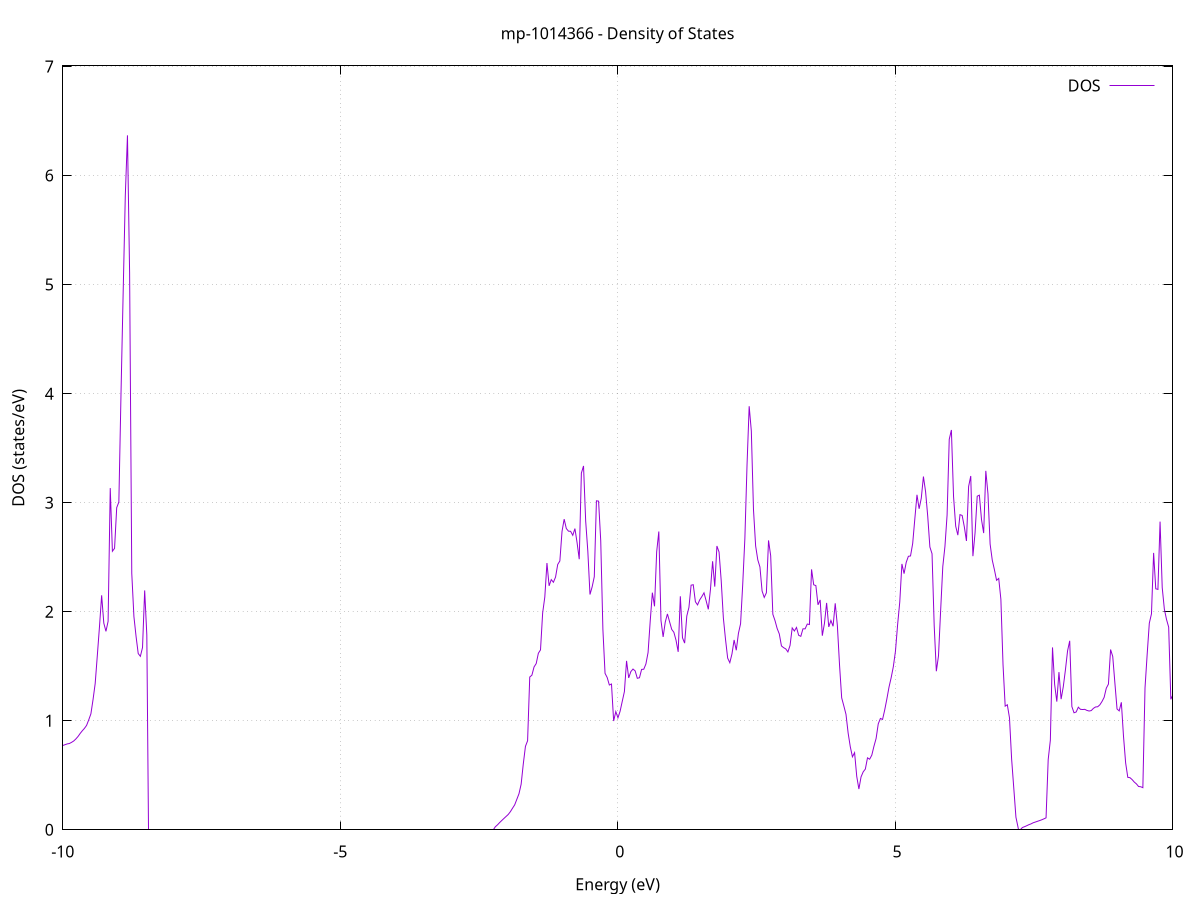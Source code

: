 set title 'mp-1014366 - Density of States'
set xlabel 'Energy (eV)'
set ylabel 'DOS (states/eV)'
set grid
set xrange [-10:10]
set yrange [0:7.006]
set xzeroaxis lt -1
set terminal png size 800,600
set output 'mp-1014366_dos_gnuplot.png'
plot '-' using 1:2 with lines title 'DOS'
-43.108800 0.000000
-43.070100 0.000000
-43.031300 0.000000
-42.992500 0.000000
-42.953700 0.000000
-42.915000 0.000000
-42.876200 0.000000
-42.837400 0.000000
-42.798600 0.000000
-42.759900 0.000000
-42.721100 0.000000
-42.682300 0.000000
-42.643600 0.000000
-42.604800 0.000000
-42.566000 0.000000
-42.527200 0.000000
-42.488500 0.000000
-42.449700 0.000000
-42.410900 0.000000
-42.372200 0.000000
-42.333400 0.000000
-42.294600 0.000000
-42.255800 0.000000
-42.217100 0.000000
-42.178300 0.000000
-42.139500 0.000000
-42.100800 0.000000
-42.062000 0.000000
-42.023200 0.000000
-41.984400 0.000000
-41.945700 0.000000
-41.906900 0.000000
-41.868100 0.000000
-41.829400 0.000000
-41.790600 0.000000
-41.751800 0.000000
-41.713000 0.000000
-41.674300 0.000000
-41.635500 0.000000
-41.596700 0.000000
-41.557900 0.000000
-41.519200 0.000000
-41.480400 0.000000
-41.441600 0.000000
-41.402900 0.000000
-41.364100 0.000000
-41.325300 0.000000
-41.286500 0.000000
-41.247800 0.000000
-41.209000 0.000000
-41.170200 0.000000
-41.131500 0.000000
-41.092700 0.000000
-41.053900 0.000000
-41.015100 0.000000
-40.976400 0.000000
-40.937600 0.000000
-40.898800 0.000000
-40.860100 0.000000
-40.821300 0.000000
-40.782500 0.000000
-40.743700 0.000000
-40.705000 0.000000
-40.666200 0.000000
-40.627400 0.000000
-40.588700 0.000000
-40.549900 0.000000
-40.511100 0.000000
-40.472300 0.000000
-40.433600 0.000000
-40.394800 0.000000
-40.356000 0.000000
-40.317300 0.000000
-40.278500 0.000000
-40.239700 0.000000
-40.200900 0.000000
-40.162200 0.000000
-40.123400 0.000000
-40.084600 0.000000
-40.045800 0.000000
-40.007100 0.000000
-39.968300 0.000000
-39.929500 0.000000
-39.890800 0.000000
-39.852000 0.000000
-39.813200 0.000000
-39.774400 0.000000
-39.735700 0.000000
-39.696900 0.000000
-39.658100 0.000000
-39.619400 0.000000
-39.580600 0.000000
-39.541800 0.000000
-39.503000 0.000000
-39.464300 5.577300
-39.425500 5.345200
-39.386700 3.943600
-39.348000 3.442600
-39.309200 3.442600
-39.270400 3.415000
-39.231600 3.853400
-39.192900 3.853400
-39.154100 5.155900
-39.115300 20.535300
-39.076600 0.000000
-39.037800 12.394200
-38.999000 70.489400
-38.960200 25.612000
-38.921500 0.000000
-38.882700 0.000000
-38.843900 0.000000
-38.805100 0.000000
-38.766400 0.000000
-38.727600 0.000000
-38.688800 0.000000
-38.650100 0.000000
-38.611300 0.000000
-38.572500 0.000000
-38.533700 0.000000
-38.495000 0.000000
-38.456200 0.000000
-38.417400 0.000000
-38.378700 0.000000
-38.339900 0.000000
-38.301100 0.000000
-38.262300 0.000000
-38.223600 0.000000
-38.184800 0.000000
-38.146000 0.000000
-38.107300 0.000000
-38.068500 0.000000
-38.029700 0.000000
-37.990900 0.000000
-37.952200 0.000000
-37.913400 0.000000
-37.874600 0.000000
-37.835900 0.000000
-37.797100 0.000000
-37.758300 0.000000
-37.719500 0.000000
-37.680800 0.000000
-37.642000 0.000000
-37.603200 0.000000
-37.564500 0.000000
-37.525700 0.000000
-37.486900 0.000000
-37.448100 0.000000
-37.409400 0.000000
-37.370600 0.000000
-37.331800 0.000000
-37.293000 0.000000
-37.254300 0.000000
-37.215500 0.000000
-37.176700 0.000000
-37.138000 0.000000
-37.099200 0.000000
-37.060400 0.000000
-37.021600 0.000000
-36.982900 0.000000
-36.944100 0.000000
-36.905300 0.000000
-36.866600 0.000000
-36.827800 0.000000
-36.789000 0.000000
-36.750200 0.000000
-36.711500 0.000000
-36.672700 0.000000
-36.633900 0.000000
-36.595200 0.000000
-36.556400 0.000000
-36.517600 0.000000
-36.478800 0.000000
-36.440100 0.000000
-36.401300 0.000000
-36.362500 0.000000
-36.323800 0.000000
-36.285000 0.000000
-36.246200 0.000000
-36.207400 0.000000
-36.168700 0.000000
-36.129900 0.000000
-36.091100 0.000000
-36.052300 0.000000
-36.013600 0.000000
-35.974800 0.000000
-35.936000 0.000000
-35.897300 0.000000
-35.858500 0.000000
-35.819700 0.000000
-35.780900 0.000000
-35.742200 0.000000
-35.703400 0.000000
-35.664600 0.000000
-35.625900 0.000000
-35.587100 0.000000
-35.548300 0.000000
-35.509500 0.000000
-35.470800 0.000000
-35.432000 0.000000
-35.393200 0.000000
-35.354500 0.000000
-35.315700 0.000000
-35.276900 0.000000
-35.238100 0.000000
-35.199400 0.000000
-35.160600 0.000000
-35.121800 0.000000
-35.083100 0.000000
-35.044300 0.000000
-35.005500 0.000000
-34.966700 0.000000
-34.928000 0.000000
-34.889200 0.000000
-34.850400 0.000000
-34.811600 0.000000
-34.772900 0.000000
-34.734100 0.000000
-34.695300 0.000000
-34.656600 0.000000
-34.617800 0.000000
-34.579000 0.000000
-34.540200 0.000000
-34.501500 0.000000
-34.462700 0.000000
-34.423900 0.000000
-34.385200 0.000000
-34.346400 0.000000
-34.307600 0.000000
-34.268800 0.000000
-34.230100 0.000000
-34.191300 0.000000
-34.152500 0.000000
-34.113800 0.000000
-34.075000 0.000000
-34.036200 0.000000
-33.997400 0.000000
-33.958700 0.000000
-33.919900 0.000000
-33.881100 0.000000
-33.842400 0.000000
-33.803600 0.000000
-33.764800 0.000000
-33.726000 0.000000
-33.687300 0.000000
-33.648500 0.000000
-33.609700 0.000000
-33.571000 0.000000
-33.532200 0.000000
-33.493400 0.000000
-33.454600 0.000000
-33.415900 0.000000
-33.377100 0.000000
-33.338300 0.000000
-33.299500 0.000000
-33.260800 0.000000
-33.222000 0.000000
-33.183200 0.000000
-33.144500 0.000000
-33.105700 0.000000
-33.066900 0.000000
-33.028100 0.000000
-32.989400 0.000000
-32.950600 0.000000
-32.911800 0.000000
-32.873100 0.000000
-32.834300 0.000000
-32.795500 0.000000
-32.756700 0.000000
-32.718000 0.000000
-32.679200 0.000000
-32.640400 0.000000
-32.601700 0.000000
-32.562900 0.000000
-32.524100 0.000000
-32.485300 0.000000
-32.446600 0.000000
-32.407800 0.000000
-32.369000 0.000000
-32.330300 0.000000
-32.291500 0.000000
-32.252700 0.000000
-32.213900 0.000000
-32.175200 0.000000
-32.136400 0.000000
-32.097600 0.000000
-32.058800 0.000000
-32.020100 0.000000
-31.981300 0.000000
-31.942500 0.000000
-31.903800 0.000000
-31.865000 0.000000
-31.826200 0.000000
-31.787400 0.000000
-31.748700 0.000000
-31.709900 0.000000
-31.671100 0.000000
-31.632400 0.000000
-31.593600 0.000000
-31.554800 0.000000
-31.516000 0.000000
-31.477300 0.000000
-31.438500 0.000000
-31.399700 0.000000
-31.361000 0.000000
-31.322200 0.000000
-31.283400 0.000000
-31.244600 0.000000
-31.205900 0.000000
-31.167100 0.000000
-31.128300 0.000000
-31.089600 0.000000
-31.050800 0.000000
-31.012000 0.000000
-30.973200 0.000000
-30.934500 0.000000
-30.895700 0.000000
-30.856900 0.000000
-30.818200 0.000000
-30.779400 0.000000
-30.740600 0.000000
-30.701800 0.000000
-30.663100 0.000000
-30.624300 0.000000
-30.585500 0.000000
-30.546700 0.000000
-30.508000 0.000000
-30.469200 0.000000
-30.430400 0.000000
-30.391700 0.000000
-30.352900 0.000000
-30.314100 0.000000
-30.275300 0.000000
-30.236600 0.000000
-30.197800 0.000000
-30.159000 0.000000
-30.120300 0.000000
-30.081500 0.000000
-30.042700 0.000000
-30.003900 0.000000
-29.965200 0.000000
-29.926400 0.000000
-29.887600 0.000000
-29.848900 0.000000
-29.810100 0.000000
-29.771300 0.000000
-29.732500 0.000000
-29.693800 0.000000
-29.655000 0.000000
-29.616200 0.000000
-29.577500 0.000000
-29.538700 0.000000
-29.499900 0.000000
-29.461100 0.000000
-29.422400 0.000000
-29.383600 0.000000
-29.344800 0.000000
-29.306000 0.000000
-29.267300 0.000000
-29.228500 0.000000
-29.189700 0.000000
-29.151000 0.000000
-29.112200 0.000000
-29.073400 0.000000
-29.034600 0.000000
-28.995900 0.000000
-28.957100 0.000000
-28.918300 0.000000
-28.879600 0.000000
-28.840800 0.000000
-28.802000 0.000000
-28.763200 0.000000
-28.724500 0.000000
-28.685700 0.000000
-28.646900 0.000000
-28.608200 0.000000
-28.569400 0.000000
-28.530600 0.000000
-28.491800 0.000000
-28.453100 0.000000
-28.414300 0.000000
-28.375500 0.000000
-28.336800 0.000000
-28.298000 0.000000
-28.259200 0.000000
-28.220400 0.000000
-28.181700 0.000000
-28.142900 0.000000
-28.104100 0.000000
-28.065300 0.000000
-28.026600 0.000000
-27.987800 0.000000
-27.949000 0.000000
-27.910300 0.000000
-27.871500 0.000000
-27.832700 0.000000
-27.793900 0.000000
-27.755200 0.000000
-27.716400 0.000000
-27.677600 0.000000
-27.638900 0.000000
-27.600100 0.000000
-27.561300 0.000000
-27.522500 0.000000
-27.483800 0.000000
-27.445000 0.000000
-27.406200 0.000000
-27.367500 0.000000
-27.328700 0.000000
-27.289900 0.000000
-27.251100 0.000000
-27.212400 0.000000
-27.173600 0.000000
-27.134800 0.000000
-27.096100 0.000000
-27.057300 0.000000
-27.018500 0.000000
-26.979700 0.000000
-26.941000 0.000000
-26.902200 0.000000
-26.863400 0.000000
-26.824700 0.000000
-26.785900 0.000000
-26.747100 0.000000
-26.708300 0.000000
-26.669600 0.000000
-26.630800 0.000000
-26.592000 0.000000
-26.553200 0.000000
-26.514500 0.000000
-26.475700 0.000000
-26.436900 0.000000
-26.398200 0.000000
-26.359400 0.000000
-26.320600 0.000000
-26.281800 0.000000
-26.243100 0.000000
-26.204300 0.000000
-26.165500 0.000000
-26.126800 0.000000
-26.088000 0.000000
-26.049200 0.000000
-26.010400 0.000000
-25.971700 0.000000
-25.932900 0.000000
-25.894100 0.000000
-25.855400 0.000000
-25.816600 0.000000
-25.777800 0.000000
-25.739000 0.000000
-25.700300 0.000000
-25.661500 0.000000
-25.622700 0.000000
-25.584000 0.000000
-25.545200 0.000000
-25.506400 0.000000
-25.467600 0.000000
-25.428900 0.000000
-25.390100 0.000000
-25.351300 0.000000
-25.312500 0.000000
-25.273800 0.000000
-25.235000 0.000000
-25.196200 0.000000
-25.157500 0.000000
-25.118700 0.000000
-25.079900 0.000000
-25.041100 0.000000
-25.002400 0.000000
-24.963600 0.000000
-24.924800 0.000000
-24.886100 0.000000
-24.847300 0.000000
-24.808500 0.000000
-24.769700 0.000000
-24.731000 0.000000
-24.692200 0.000000
-24.653400 0.000000
-24.614700 0.000000
-24.575900 0.000000
-24.537100 0.000000
-24.498300 0.000000
-24.459600 0.000000
-24.420800 0.000000
-24.382000 0.000000
-24.343300 0.000000
-24.304500 0.000000
-24.265700 0.000000
-24.226900 0.000000
-24.188200 0.000000
-24.149400 0.000000
-24.110600 0.000000
-24.071800 0.000000
-24.033100 0.000000
-23.994300 0.000000
-23.955500 0.000000
-23.916800 0.000000
-23.878000 0.000000
-23.839200 0.000000
-23.800400 0.000000
-23.761700 0.000000
-23.722900 0.000000
-23.684100 0.000000
-23.645400 0.000000
-23.606600 0.000000
-23.567800 0.000000
-23.529000 0.000000
-23.490300 0.000000
-23.451500 0.000000
-23.412700 0.000000
-23.374000 0.000000
-23.335200 0.000000
-23.296400 0.000000
-23.257600 0.000000
-23.218900 0.000000
-23.180100 0.000000
-23.141300 0.000000
-23.102600 0.000000
-23.063800 0.000000
-23.025000 0.000000
-22.986200 0.000000
-22.947500 0.000000
-22.908700 0.000000
-22.869900 0.000000
-22.831200 0.000000
-22.792400 0.000000
-22.753600 0.000000
-22.714800 0.000000
-22.676100 0.000000
-22.637300 0.000000
-22.598500 0.000000
-22.559700 0.000000
-22.521000 0.000000
-22.482200 0.000000
-22.443400 0.000000
-22.404700 0.000000
-22.365900 0.000000
-22.327100 0.000000
-22.288300 0.000000
-22.249600 0.000000
-22.210800 0.000000
-22.172000 0.000000
-22.133300 0.000000
-22.094500 0.000000
-22.055700 0.000000
-22.016900 0.000000
-21.978200 0.000000
-21.939400 0.000000
-21.900600 0.000000
-21.861900 0.000000
-21.823100 0.000000
-21.784300 0.000000
-21.745500 0.000000
-21.706800 0.000000
-21.668000 0.000000
-21.629200 0.000000
-21.590500 0.000000
-21.551700 0.000000
-21.512900 0.000000
-21.474100 0.000000
-21.435400 0.000000
-21.396600 0.000000
-21.357800 0.000000
-21.319000 0.000000
-21.280300 0.000000
-21.241500 0.000000
-21.202700 0.000000
-21.164000 0.000000
-21.125200 0.000000
-21.086400 0.000000
-21.047600 0.000000
-21.008900 0.000000
-20.970100 0.000000
-20.931300 0.000000
-20.892600 0.000000
-20.853800 0.000000
-20.815000 0.000000
-20.776200 0.000000
-20.737500 0.000000
-20.698700 0.000000
-20.659900 0.000000
-20.621200 0.000000
-20.582400 0.000000
-20.543600 0.000000
-20.504800 0.000000
-20.466100 0.000000
-20.427300 0.000000
-20.388500 0.000000
-20.349800 0.000000
-20.311000 0.000000
-20.272200 0.000000
-20.233400 0.000000
-20.194700 0.000000
-20.155900 0.000000
-20.117100 0.000000
-20.078400 0.000000
-20.039600 0.000000
-20.000800 0.000000
-19.962000 0.000000
-19.923300 0.000000
-19.884500 0.000000
-19.845700 0.000000
-19.806900 0.000000
-19.768200 0.000000
-19.729400 0.000000
-19.690600 0.000000
-19.651900 0.000000
-19.613100 0.000000
-19.574300 0.000000
-19.535500 0.000000
-19.496800 0.000000
-19.458000 0.000000
-19.419200 0.000000
-19.380500 0.000000
-19.341700 0.000000
-19.302900 0.000000
-19.264100 0.000000
-19.225400 0.000000
-19.186600 0.000000
-19.147800 0.000000
-19.109100 0.000000
-19.070300 0.000000
-19.031500 0.000000
-18.992700 0.000000
-18.954000 0.000000
-18.915200 0.000000
-18.876400 0.000000
-18.837700 0.000000
-18.798900 0.000000
-18.760100 0.000000
-18.721300 0.000000
-18.682600 0.000000
-18.643800 0.000000
-18.605000 0.000000
-18.566200 0.000000
-18.527500 0.000000
-18.488700 0.000000
-18.449900 0.000000
-18.411200 0.000000
-18.372400 0.000000
-18.333600 0.000000
-18.294800 0.000000
-18.256100 0.000000
-18.217300 0.000000
-18.178500 0.000000
-18.139800 0.000000
-18.101000 0.000000
-18.062200 0.000000
-18.023400 0.000000
-17.984700 0.000000
-17.945900 0.000000
-17.907100 0.000000
-17.868400 0.000000
-17.829600 0.000000
-17.790800 0.000000
-17.752000 0.000000
-17.713300 0.000000
-17.674500 0.000000
-17.635700 0.000000
-17.597000 0.000000
-17.558200 0.000000
-17.519400 0.000000
-17.480600 0.000000
-17.441900 0.000000
-17.403100 0.000000
-17.364300 0.000000
-17.325500 0.000000
-17.286800 0.000000
-17.248000 0.000000
-17.209200 0.000000
-17.170500 0.000000
-17.131700 0.000000
-17.092900 0.000000
-17.054100 0.000000
-17.015400 0.000000
-16.976600 0.000000
-16.937800 0.000000
-16.899100 0.000000
-16.860300 0.000000
-16.821500 0.000000
-16.782700 0.000000
-16.744000 0.000000
-16.705200 0.000000
-16.666400 0.000000
-16.627700 0.000000
-16.588900 0.000000
-16.550100 0.000000
-16.511300 0.000000
-16.472600 0.000000
-16.433800 0.000000
-16.395000 0.000000
-16.356300 0.000000
-16.317500 0.000000
-16.278700 0.000000
-16.239900 0.000000
-16.201200 0.000000
-16.162400 0.000000
-16.123600 0.000000
-16.084900 0.000000
-16.046100 0.000000
-16.007300 0.000000
-15.968500 0.000000
-15.929800 0.000000
-15.891000 0.000000
-15.852200 0.000000
-15.813400 0.000000
-15.774700 0.000000
-15.735900 0.000000
-15.697100 0.000000
-15.658400 0.000000
-15.619600 0.000000
-15.580800 0.000000
-15.542000 0.000000
-15.503300 0.000000
-15.464500 0.000000
-15.425700 0.000000
-15.387000 0.000000
-15.348200 0.000000
-15.309400 0.000000
-15.270600 0.000000
-15.231900 0.000000
-15.193100 0.000000
-15.154300 0.000000
-15.115600 0.000000
-15.076800 0.000000
-15.038000 0.000000
-14.999200 0.000000
-14.960500 0.000000
-14.921700 0.000000
-14.882900 0.000000
-14.844200 0.000000
-14.805400 0.000000
-14.766600 0.000000
-14.727800 0.000000
-14.689100 0.000000
-14.650300 0.000000
-14.611500 0.000000
-14.572700 0.000000
-14.534000 0.000000
-14.495200 0.000000
-14.456400 0.000000
-14.417700 0.000000
-14.378900 0.000000
-14.340100 0.000000
-14.301300 0.000000
-14.262600 0.000000
-14.223800 0.000000
-14.185000 0.000000
-14.146300 0.000000
-14.107500 0.000000
-14.068700 0.000000
-14.029900 0.000000
-13.991200 0.000000
-13.952400 0.000000
-13.913600 0.000000
-13.874900 0.000000
-13.836100 0.000000
-13.797300 0.000000
-13.758500 0.000000
-13.719800 0.000000
-13.681000 0.000000
-13.642200 0.000000
-13.603500 0.000000
-13.564700 0.000000
-13.525900 0.000000
-13.487100 0.000000
-13.448400 0.000000
-13.409600 0.000000
-13.370800 0.000000
-13.332100 0.000000
-13.293300 0.000000
-13.254500 0.000000
-13.215700 0.000000
-13.177000 0.000000
-13.138200 0.000000
-13.099400 0.000000
-13.060600 0.000000
-13.021900 0.000000
-12.983100 0.000000
-12.944300 0.000000
-12.905600 0.000000
-12.866800 0.000000
-12.828000 0.000000
-12.789200 0.000000
-12.750500 0.000000
-12.711700 0.000000
-12.672900 0.000000
-12.634200 0.000000
-12.595400 0.000000
-12.556600 0.000000
-12.517800 0.000000
-12.479100 0.000000
-12.440300 0.000000
-12.401500 0.000000
-12.362800 0.000000
-12.324000 0.000000
-12.285200 0.000000
-12.246400 0.000000
-12.207700 0.000000
-12.168900 0.000000
-12.130100 0.000000
-12.091400 0.000000
-12.052600 0.000000
-12.013800 0.000000
-11.975000 0.000000
-11.936300 0.000000
-11.897500 0.000000
-11.858700 0.000000
-11.819900 0.000000
-11.781200 0.000000
-11.742400 0.000000
-11.703600 0.057000
-11.664900 0.095200
-11.626100 0.117900
-11.587300 0.135400
-11.548500 0.149100
-11.509800 0.167600
-11.471000 0.189800
-11.432200 0.205300
-11.393500 0.215000
-11.354700 0.225900
-11.315900 0.239600
-11.277100 0.254900
-11.238400 0.270700
-11.199600 0.287200
-11.160800 0.299500
-11.122100 0.311800
-11.083300 0.324500
-11.044500 0.337300
-11.005700 0.350500
-10.967000 0.366500
-10.928200 0.382400
-10.889400 0.399800
-10.850700 0.489100
-10.811900 0.499400
-10.773100 0.498300
-10.734300 0.494400
-10.695600 0.488100
-10.656800 0.484500
-10.618000 0.480700
-10.579200 0.475000
-10.540500 0.467600
-10.501700 0.458000
-10.462900 0.594200
-10.424200 0.661100
-10.385400 0.762200
-10.346600 0.773300
-10.307800 0.734600
-10.269100 0.745100
-10.230300 0.744600
-10.191500 0.750600
-10.152800 0.759300
-10.114000 0.750700
-10.075200 0.759800
-10.036400 0.766700
-9.997700 0.773500
-9.958900 0.780500
-9.920100 0.787500
-9.881400 0.791100
-9.842600 0.801600
-9.803800 0.814000
-9.765000 0.832700
-9.726300 0.855200
-9.687500 0.883000
-9.648700 0.907800
-9.610000 0.929800
-9.571200 0.957300
-9.532400 1.008200
-9.493600 1.063200
-9.454900 1.193700
-9.416100 1.342000
-9.377300 1.601100
-9.338600 1.864200
-9.299800 2.150200
-9.261000 1.895500
-9.222200 1.819900
-9.183500 1.911700
-9.144700 3.133600
-9.105900 2.554400
-9.067100 2.580800
-9.028400 2.954100
-8.989600 3.006100
-8.950800 3.999300
-8.912100 4.921200
-8.873300 5.816700
-8.834500 6.369100
-8.795700 5.108100
-8.757000 2.352600
-8.718200 1.955700
-8.679400 1.773100
-8.640700 1.616400
-8.601900 1.590800
-8.563100 1.671200
-8.524300 2.195100
-8.485600 1.786700
-8.446800 0.000000
-8.408000 0.000000
-8.369300 0.000000
-8.330500 0.000000
-8.291700 0.000000
-8.252900 0.000000
-8.214200 0.000000
-8.175400 0.000000
-8.136600 0.000000
-8.097900 0.000000
-8.059100 0.000000
-8.020300 0.000000
-7.981500 0.000000
-7.942800 0.000000
-7.904000 0.000000
-7.865200 0.000000
-7.826400 0.000000
-7.787700 0.000000
-7.748900 0.000000
-7.710100 0.000000
-7.671400 0.000000
-7.632600 0.000000
-7.593800 0.000000
-7.555000 0.000000
-7.516300 0.000000
-7.477500 0.000000
-7.438700 0.000000
-7.400000 0.000000
-7.361200 0.000000
-7.322400 0.000000
-7.283600 0.000000
-7.244900 0.000000
-7.206100 0.000000
-7.167300 0.000000
-7.128600 0.000000
-7.089800 0.000000
-7.051000 0.000000
-7.012200 0.000000
-6.973500 0.000000
-6.934700 0.000000
-6.895900 0.000000
-6.857200 0.000000
-6.818400 0.000000
-6.779600 0.000000
-6.740800 0.000000
-6.702100 0.000000
-6.663300 0.000000
-6.624500 0.000000
-6.585700 0.000000
-6.547000 0.000000
-6.508200 0.000000
-6.469400 0.000000
-6.430700 0.000000
-6.391900 0.000000
-6.353100 0.000000
-6.314300 0.000000
-6.275600 0.000000
-6.236800 0.000000
-6.198000 0.000000
-6.159300 0.000000
-6.120500 0.000000
-6.081700 0.000000
-6.042900 0.000000
-6.004200 0.000000
-5.965400 0.000000
-5.926600 0.000000
-5.887900 0.000000
-5.849100 0.000000
-5.810300 0.000000
-5.771500 0.000000
-5.732800 0.000000
-5.694000 0.000000
-5.655200 0.000000
-5.616500 0.000000
-5.577700 0.000000
-5.538900 0.000000
-5.500100 0.000000
-5.461400 0.000000
-5.422600 0.000000
-5.383800 0.000000
-5.345100 0.000000
-5.306300 0.000000
-5.267500 0.000000
-5.228700 0.000000
-5.190000 0.000000
-5.151200 0.000000
-5.112400 0.000000
-5.073600 0.000000
-5.034900 0.000000
-4.996100 0.000000
-4.957300 0.000000
-4.918600 0.000000
-4.879800 0.000000
-4.841000 0.000000
-4.802200 0.000000
-4.763500 0.000000
-4.724700 0.000000
-4.685900 0.000000
-4.647200 0.000000
-4.608400 0.000000
-4.569600 0.000000
-4.530800 0.000000
-4.492100 0.000000
-4.453300 0.000000
-4.414500 0.000000
-4.375800 0.000000
-4.337000 0.000000
-4.298200 0.000000
-4.259400 0.000000
-4.220700 0.000000
-4.181900 0.000000
-4.143100 0.000000
-4.104400 0.000000
-4.065600 0.000000
-4.026800 0.000000
-3.988000 0.000000
-3.949300 0.000000
-3.910500 0.000000
-3.871700 0.000000
-3.832900 0.000000
-3.794200 0.000000
-3.755400 0.000000
-3.716600 0.000000
-3.677900 0.000000
-3.639100 0.000000
-3.600300 0.000000
-3.561500 0.000000
-3.522800 0.000000
-3.484000 0.000000
-3.445200 0.000000
-3.406500 0.000000
-3.367700 0.000000
-3.328900 0.000000
-3.290100 0.000000
-3.251400 0.000000
-3.212600 0.000000
-3.173800 0.000000
-3.135100 0.000000
-3.096300 0.000000
-3.057500 0.000000
-3.018700 0.000000
-2.980000 0.000000
-2.941200 0.000000
-2.902400 0.000000
-2.863700 0.000000
-2.824900 0.000000
-2.786100 0.000000
-2.747300 0.000000
-2.708600 0.000000
-2.669800 0.000000
-2.631000 0.000000
-2.592300 0.000000
-2.553500 0.000000
-2.514700 0.000000
-2.475900 0.000000
-2.437200 0.000000
-2.398400 0.000000
-2.359600 0.000000
-2.320800 0.000000
-2.282100 0.000000
-2.243300 0.000000
-2.204500 0.027500
-2.165800 0.045100
-2.127000 0.066100
-2.088200 0.085200
-2.049400 0.103800
-2.010700 0.122100
-1.971900 0.140500
-1.933100 0.166200
-1.894400 0.197800
-1.855600 0.228600
-1.816800 0.279500
-1.778000 0.330700
-1.739300 0.417900
-1.700500 0.603800
-1.661700 0.765100
-1.623000 0.816500
-1.584200 1.401000
-1.545400 1.417700
-1.506600 1.493600
-1.467900 1.524100
-1.429100 1.618900
-1.390300 1.649600
-1.351600 1.988500
-1.312800 2.134300
-1.274000 2.446500
-1.235200 2.237200
-1.196500 2.294500
-1.157700 2.269900
-1.118900 2.318000
-1.080100 2.433300
-1.041400 2.465300
-1.002600 2.736200
-0.963800 2.849000
-0.925100 2.762800
-0.886300 2.738800
-0.847500 2.737100
-0.808700 2.700700
-0.770000 2.762200
-0.731200 2.633500
-0.692400 2.481500
-0.653700 3.271000
-0.614900 3.336800
-0.576100 2.830700
-0.537300 2.553900
-0.498600 2.157800
-0.459800 2.227500
-0.421000 2.320900
-0.382300 3.017100
-0.343500 3.014000
-0.304700 2.649600
-0.265900 1.837800
-0.227200 1.434900
-0.188400 1.396400
-0.149600 1.327800
-0.110900 1.336800
-0.072100 0.997500
-0.033300 1.083900
0.005500 1.027000
0.044200 1.086700
0.083000 1.177800
0.121800 1.267200
0.160600 1.549000
0.199300 1.392700
0.238100 1.450900
0.276900 1.474100
0.315600 1.457200
0.354400 1.389200
0.393200 1.394300
0.432000 1.470700
0.470700 1.472500
0.509500 1.520700
0.548300 1.625800
0.587000 1.913400
0.625800 2.174800
0.664600 2.049500
0.703400 2.549600
0.742100 2.735600
0.780900 1.920100
0.819700 1.768800
0.858400 1.905500
0.897200 1.979800
0.936000 1.907600
0.974800 1.837700
1.013500 1.811200
1.052300 1.738000
1.091100 1.631700
1.129800 2.141400
1.168600 1.760800
1.207400 1.711900
1.246200 1.960100
1.284900 2.039500
1.323700 2.243200
1.362500 2.247600
1.401200 2.091300
1.440000 2.062400
1.478800 2.108200
1.517600 2.138800
1.556300 2.173000
1.595100 2.100100
1.633900 2.021800
1.672700 2.204000
1.711400 2.462500
1.750200 2.230100
1.789000 2.602600
1.827700 2.547000
1.866500 2.285000
1.905300 1.942500
1.944100 1.746200
1.982800 1.574400
2.021600 1.532500
2.060400 1.612600
2.099100 1.740900
2.137900 1.646500
2.176700 1.800700
2.215500 1.889700
2.254200 2.249900
2.293000 2.672500
2.331800 3.344500
2.370500 3.884500
2.409300 3.657500
2.448100 2.937000
2.486900 2.603400
2.525600 2.476100
2.564400 2.410100
2.603200 2.190200
2.641900 2.130900
2.680700 2.173300
2.719500 2.654000
2.758300 2.512800
2.797000 1.976700
2.835800 1.918900
2.874600 1.846500
2.913400 1.796000
2.952100 1.686300
2.990900 1.670200
3.029700 1.659000
3.068400 1.631200
3.107200 1.690800
3.146000 1.851300
3.184800 1.822800
3.223500 1.855700
3.262300 1.783800
3.301100 1.774200
3.339800 1.843000
3.378600 1.842900
3.417400 1.886900
3.456200 1.882600
3.494900 2.388100
3.533700 2.246800
3.572500 2.239500
3.611200 2.063200
3.650000 2.108100
3.688800 1.779900
3.727600 1.894000
3.766300 2.080900
3.805100 1.860400
3.843900 1.919500
3.882600 1.866300
3.921400 2.077000
3.960200 1.871700
3.999000 1.511300
4.037700 1.209900
4.076500 1.136000
4.115300 1.059100
4.154000 0.887500
4.192800 0.761600
4.231600 0.669200
4.270400 0.707100
4.309100 0.489700
4.347900 0.373600
4.386700 0.484800
4.425500 0.531100
4.464200 0.556700
4.503000 0.659800
4.541800 0.647300
4.580500 0.684300
4.619300 0.766100
4.658100 0.837500
4.696900 0.971500
4.735600 1.021000
4.774400 1.011800
4.813200 1.098800
4.851900 1.199300
4.890700 1.308300
4.929500 1.394600
4.968300 1.495000
5.007000 1.637500
5.045800 1.880900
5.084600 2.089300
5.123300 2.438300
5.162100 2.349300
5.200900 2.452500
5.239700 2.508100
5.278400 2.511300
5.317200 2.624800
5.356000 2.850900
5.394700 3.072200
5.433500 2.943900
5.472300 3.040600
5.511100 3.239500
5.549800 3.101500
5.588600 2.874900
5.627400 2.593400
5.666200 2.531700
5.704900 1.875300
5.743700 1.454000
5.782500 1.594900
5.821200 2.010900
5.860000 2.413600
5.898800 2.598800
5.937600 2.886700
5.976300 3.581000
6.015100 3.666600
6.053900 3.056100
6.092600 2.784500
6.131400 2.702300
6.170200 2.890200
6.209000 2.882900
6.247700 2.779500
6.286500 2.649000
6.325300 3.148000
6.364000 3.244600
6.402800 2.509200
6.441600 2.723300
6.480400 3.059300
6.519100 3.068700
6.557900 2.844200
6.596700 2.721200
6.635400 3.291800
6.674200 3.080900
6.713000 2.620400
6.751800 2.472600
6.790500 2.385100
6.829300 2.288000
6.868100 2.305300
6.906900 2.114200
6.945600 1.514700
6.984400 1.133800
7.023200 1.146500
7.061900 1.026900
7.100700 0.648300
7.139500 0.381400
7.178300 0.115400
7.217000 0.000000
7.255800 0.000000
7.294600 0.020600
7.333300 0.028300
7.372100 0.037000
7.410900 0.046600
7.449700 0.053900
7.488400 0.064200
7.527200 0.070700
7.566000 0.077700
7.604700 0.084300
7.643500 0.091600
7.682300 0.100100
7.721100 0.109500
7.759800 0.644400
7.798600 0.821600
7.837400 1.672500
7.876100 1.332200
7.914900 1.175300
7.953700 1.446200
7.992500 1.198100
8.031200 1.310400
8.070000 1.465700
8.108800 1.640600
8.147500 1.733200
8.186300 1.130100
8.225100 1.073000
8.263900 1.080300
8.302600 1.124200
8.341400 1.104700
8.380200 1.102800
8.419000 1.104500
8.457700 1.094800
8.496500 1.089100
8.535300 1.093000
8.574000 1.113400
8.612800 1.126200
8.651600 1.128300
8.690400 1.145600
8.729100 1.176200
8.767900 1.214300
8.806700 1.298300
8.845400 1.335900
8.884200 1.653200
8.923000 1.589300
8.961800 1.345500
9.000500 1.108000
9.039300 1.090400
9.078100 1.169000
9.116800 0.858900
9.155600 0.612700
9.194400 0.480700
9.233200 0.477900
9.271900 0.460500
9.310700 0.437800
9.349500 0.421000
9.388200 0.397000
9.427000 0.394600
9.465800 0.386200
9.504600 1.301300
9.543300 1.607500
9.582100 1.894900
9.620900 1.980400
9.659700 2.539500
9.698400 2.210200
9.737200 2.204400
9.776000 2.826500
9.814700 2.221200
9.853500 2.022500
9.892300 1.928700
9.931100 1.858400
9.969800 1.196700
10.008600 1.239400
10.047400 1.306200
10.086100 1.360300
10.124900 1.382200
10.163700 1.339400
10.202500 1.318200
10.241200 1.312100
10.280000 1.340900
10.318800 1.445400
10.357500 1.639600
10.396300 1.939900
10.435100 1.413100
10.473900 1.243300
10.512600 1.140600
10.551400 1.068600
10.590200 0.984500
10.628900 0.936200
10.667700 0.896500
10.706500 0.831800
10.745300 0.783300
10.784000 0.705100
10.822800 0.692800
10.861600 0.680100
10.900400 0.622500
10.939100 0.467500
10.977900 0.191000
11.016700 0.000000
11.055400 0.000000
11.094200 0.000000
11.133000 0.000000
11.171800 0.000000
11.210500 0.000000
11.249300 0.000000
11.288100 0.000000
11.326800 0.000000
11.365600 0.000000
11.404400 0.000000
11.443200 0.000000
11.481900 0.000000
11.520700 0.000000
11.559500 0.000000
11.598200 0.000000
11.637000 0.000000
11.675800 0.000000
11.714600 0.000000
11.753300 0.000000
11.792100 0.000000
11.830900 0.000000
11.869600 0.000000
11.908400 0.000000
11.947200 0.000000
11.986000 0.000000
12.024700 0.000000
12.063500 0.000000
12.102300 0.000000
12.141000 0.000000
12.179800 0.000000
12.218600 0.000000
12.257400 0.000000
12.296100 0.000000
12.334900 0.000000
12.373700 0.000000
12.412500 0.000000
12.451200 0.000000
12.490000 0.000000
12.528800 0.000000
12.567500 0.000000
12.606300 0.000000
12.645100 0.000000
12.683900 0.000000
12.722600 0.000000
12.761400 0.000000
12.800200 0.000000
12.838900 0.000000
12.877700 0.000000
12.916500 0.000000
12.955300 0.000000
12.994000 0.000000
13.032800 0.000000
13.071600 0.000000
13.110300 0.000000
13.149100 0.000000
13.187900 0.000000
13.226700 0.000000
13.265400 0.000000
13.304200 0.000000
13.343000 0.000000
13.381700 0.000000
13.420500 0.000000
13.459300 0.000000
13.498100 0.000000
13.536800 0.000000
13.575600 0.000000
13.614400 0.000000
13.653200 0.000000
13.691900 0.000000
13.730700 0.000000
13.769500 0.000000
13.808200 0.000000
13.847000 0.000000
13.885800 0.000000
13.924600 0.000000
13.963300 0.000000
14.002100 0.000000
14.040900 0.000000
14.079600 0.000000
14.118400 0.000000
14.157200 0.000000
14.196000 0.000000
14.234700 0.000000
14.273500 0.000000
14.312300 0.000000
14.351000 0.000000
14.389800 0.000000
14.428600 0.000000
14.467400 0.000000
14.506100 0.000000
14.544900 0.000000
14.583700 0.000000
14.622400 0.000000
14.661200 0.000000
14.700000 0.000000
14.738800 0.000000
14.777500 0.000000
14.816300 0.000000
14.855100 0.000000
14.893800 0.000000
14.932600 0.000000
14.971400 0.000000
15.010200 0.000000
15.048900 0.020700
15.087700 0.031400
15.126500 0.043700
15.165300 0.057700
15.204000 0.068200
15.242800 0.073300
15.281600 0.080200
15.320300 0.086400
15.359100 0.092000
15.397900 0.099000
15.436700 0.107400
15.475400 0.114700
15.514200 0.123300
15.553000 0.130100
15.591700 0.135800
15.630500 0.140800
15.669300 0.147500
15.708100 0.154100
15.746800 0.161400
15.785600 0.169000
15.824400 0.176100
15.863100 0.183100
15.901900 0.190600
15.940700 0.198600
15.979500 0.208000
16.018200 0.216500
16.057000 0.224600
16.095800 0.232500
16.134500 0.240200
16.173300 0.247800
16.212100 0.257000
16.250900 0.296400
16.289600 0.326600
16.328400 0.382800
16.367200 0.431200
16.406000 0.443200
16.444700 0.473100
16.483500 0.499200
16.522300 0.528300
16.561000 0.557900
16.599800 0.666000
16.638600 0.710800
16.677400 0.730800
16.716100 0.740100
16.754900 0.769200
16.793700 0.813400
16.832400 0.855700
16.871200 0.903200
16.910000 0.985800
16.948800 1.128300
16.987500 1.041300
17.026300 1.030500
17.065100 1.013800
17.103800 1.148600
17.142600 1.073300
17.181400 1.260800
17.220200 1.059800
17.258900 1.088100
17.297700 0.990900
17.336500 0.972100
17.375200 0.939500
17.414000 0.900600
17.452800 0.884900
17.491600 0.859000
17.530300 0.839500
17.569100 1.195600
17.607900 1.128000
17.646700 1.055900
17.685400 1.034500
17.724200 0.877900
17.763000 0.858500
17.801700 0.857200
17.840500 0.843000
17.879300 0.798400
17.918100 0.767900
17.956800 0.743900
17.995600 0.790700
18.034400 0.973100
18.073100 0.727700
18.111900 0.730100
18.150700 0.731600
18.189500 0.725100
18.228200 0.705600
18.267000 0.704300
18.305800 0.708100
18.344500 0.699800
18.383300 0.703200
18.422100 0.709600
18.460900 0.735200
18.499600 0.739000
18.538400 0.738200
18.577200 0.735600
18.615900 0.774400
18.654700 0.786200
18.693500 0.792800
18.732300 0.823500
18.771000 0.853300
18.809800 0.889700
18.848600 0.935800
18.887300 1.097900
18.926100 1.590800
18.964900 1.328700
19.003700 1.266200
19.042400 1.272600
19.081200 1.431700
19.120000 1.514600
19.158800 1.499400
19.197500 1.472300
19.236300 1.494400
19.275100 1.511300
19.313800 1.544400
19.352600 1.601100
19.391400 1.710000
19.430200 1.876200
19.468900 1.940600
19.507700 1.781000
19.546500 1.663700
19.585200 1.509900
19.624000 1.134700
19.662800 1.114600
19.701600 1.084500
19.740300 1.058900
19.779100 1.193600
19.817900 1.223200
19.856600 1.132300
19.895400 1.130600
19.934200 1.130700
19.973000 1.225000
20.011700 1.251600
20.050500 1.186900
20.089300 1.182000
20.128000 1.299200
20.166800 1.227500
20.205600 1.160800
20.244400 1.056400
20.283100 0.921400
20.321900 0.946700
20.360700 1.009900
20.399500 1.218800
20.438200 1.407700
20.477000 1.845000
20.515800 1.917000
20.554500 1.986500
20.593300 1.982900
20.632100 1.949400
20.670900 1.904000
20.709600 1.875300
20.748400 1.921100
20.787200 2.028800
20.825900 2.193200
20.864700 2.005600
20.903500 2.046200
20.942300 2.246100
20.981000 2.240600
21.019800 2.143100
21.058600 2.181500
21.097300 2.163800
21.136100 2.352800
21.174900 1.843600
21.213700 1.751800
21.252400 1.795300
21.291200 1.881100
21.330000 2.097000
21.368700 1.951400
21.407500 1.749400
21.446300 1.771000
21.485100 2.099100
21.523800 2.449000
21.562600 2.489000
21.601400 2.496700
21.640100 1.934600
21.678900 1.596100
21.717700 0.831900
21.756500 0.891900
21.795200 0.851300
21.834000 0.849000
21.872800 0.877500
21.911600 0.887200
21.950300 0.930800
21.989100 1.002000
22.027900 1.056000
22.066600 1.106900
22.105400 1.165900
22.144200 1.409100
22.183000 1.368400
22.221700 1.491600
22.260500 1.540200
22.299300 1.587800
22.338000 1.703900
22.376800 1.868600
22.415600 1.934400
22.454400 2.259800
22.493100 2.459400
22.531900 1.918300
22.570700 2.037500
22.609400 1.873500
22.648200 1.857000
22.687000 1.831500
22.725800 1.810100
22.764500 1.786200
22.803300 1.721100
22.842100 1.672800
22.880800 1.681400
22.919600 1.660600
22.958400 1.664600
22.997200 1.658300
23.035900 1.834900
23.074700 1.895700
23.113500 1.879200
23.152300 1.733400
23.191000 1.716800
23.229800 1.558800
23.268600 1.428700
23.307300 1.419400
23.346100 1.589700
23.384900 1.920200
23.423700 2.553900
23.462400 2.238900
23.501200 2.052600
23.540000 2.034100
23.578700 2.006400
23.617500 2.190800
23.656300 2.049400
23.695100 1.919400
23.733800 1.815000
23.772600 1.789800
23.811400 1.704300
23.850100 1.666500
23.888900 1.630300
23.927700 1.989900
23.966500 1.499800
24.005200 1.232900
24.044000 1.170100
24.082800 1.059300
24.121500 0.898800
24.160300 0.642700
24.199100 0.642300
24.237900 0.639900
24.276600 0.638500
24.315400 0.638500
24.354200 0.661500
24.393000 0.658600
24.431700 0.675100
24.470500 0.609600
24.509300 0.607800
24.548000 0.608300
24.586800 0.613800
24.625600 0.635100
24.664400 0.652900
24.703100 0.663800
24.741900 0.674700
24.780700 0.692700
24.819400 0.705300
24.858200 0.711700
24.897000 0.726200
24.935800 0.780400
24.974500 0.863400
25.013300 0.891800
25.052100 0.875700
25.090800 0.873100
25.129600 0.870900
25.168400 0.867500
25.207200 0.881000
25.245900 0.900400
25.284700 0.912100
25.323500 0.943100
25.362200 0.967700
25.401000 0.985400
25.439800 1.013700
25.478600 1.170200
25.517300 1.021000
25.556100 1.182900
25.594900 1.140400
25.633600 1.117500
25.672400 1.014000
25.711200 0.929800
25.750000 0.890200
25.788700 0.806800
25.827500 0.715000
25.866300 0.679200
25.905100 0.652900
25.943800 0.623500
25.982600 0.592900
26.021400 0.558300
26.060100 0.615700
26.098900 0.732400
26.137700 0.764800
26.176500 0.794000
26.215200 0.878200
26.254000 0.728700
26.292800 0.740800
26.331500 0.706400
26.370300 0.692100
26.409100 0.704700
26.447900 0.685800
26.486600 0.669600
26.525400 0.642900
26.564200 0.631800
26.602900 0.625100
26.641700 0.618300
26.680500 0.629600
26.719300 0.641700
26.758000 0.632200
26.796800 0.687700
26.835600 0.684500
26.874300 0.740100
26.913100 0.779500
26.951900 0.806300
26.990700 0.863600
27.029400 0.707100
27.068200 0.764000
27.107000 0.694400
27.145800 0.637300
27.184500 0.606900
27.223300 0.610400
27.262100 0.612600
27.300800 0.615800
27.339600 0.645200
27.378400 0.628100
27.417200 0.620200
27.455900 0.624600
27.494700 0.627700
27.533500 0.626500
27.572200 0.633800
27.611000 0.639600
27.649800 0.644700
27.688600 0.668200
27.727300 0.694600
27.766100 0.699200
27.804900 0.701100
27.843600 0.712800
27.882400 0.698400
27.921200 0.727500
27.960000 0.751000
27.998700 0.762300
28.037500 0.791800
28.076300 0.862700
28.115000 0.949900
28.153800 1.133100
28.192600 1.189200
28.231400 1.349000
28.270100 1.320800
28.308900 1.244400
28.347700 0.917800
28.386500 0.853300
28.425200 0.791400
28.464000 0.744100
28.502800 0.701100
28.541500 0.754800
28.580300 0.936300
28.619100 1.296900
28.657900 1.184000
28.696600 1.238900
28.735400 1.394300
28.774200 1.251100
28.812900 1.230100
28.851700 1.201400
28.890500 1.212000
28.929300 1.198900
28.968000 1.153100
29.006800 1.136400
29.045600 1.157700
29.084300 1.117800
29.123100 1.153400
29.161900 1.212200
29.200700 1.097200
29.239400 1.014200
29.278200 0.927800
29.317000 0.862600
29.355700 0.814800
29.394500 0.783000
29.433300 0.761900
29.472100 0.743500
29.510800 0.726800
29.549600 0.711500
29.588400 0.696200
29.627100 0.954800
29.665900 0.696900
29.704700 0.669400
29.743500 0.646700
29.782200 0.628900
29.821000 0.613300
29.859800 0.620800
29.898600 0.596300
29.937300 0.585500
29.976100 0.545400
30.014900 0.542700
30.053600 0.555200
30.092400 0.536800
30.131200 0.544100
30.170000 0.547800
30.208700 0.554500
30.247500 0.574200
30.286300 0.636600
30.325000 0.629200
30.363800 0.594900
30.402600 0.489200
30.441400 0.487400
30.480100 0.514300
30.518900 0.247200
30.557700 0.211400
30.596400 0.193300
30.635200 0.179000
30.674000 0.166600
30.712800 0.154300
30.751500 0.165900
30.790300 0.153100
30.829100 0.160200
30.867800 0.064900
30.906600 0.000000
30.945400 0.000000
30.984200 0.000000
31.022900 0.000000
31.061700 0.000000
31.100500 0.000000
31.139300 0.000000
31.178000 0.000000
31.216800 0.000000
31.255600 0.000000
31.294300 0.000000
31.333100 0.000000
31.371900 0.000000
31.410700 0.000000
31.449400 0.000000
31.488200 0.000000
31.527000 0.000000
31.565700 0.000000
31.604500 0.000000
31.643300 0.000000
31.682100 0.000000
31.720800 0.000000
31.759600 0.000000
31.798400 0.000000
31.837100 0.000000
31.875900 0.000000
31.914700 0.000000
31.953500 0.000000
31.992200 0.000000
32.031000 0.000000
32.069800 0.000000
32.108500 0.000000
32.147300 0.000000
32.186100 0.000000
32.224900 0.000000
32.263600 0.000000
32.302400 0.000000
32.341200 0.000000
32.379900 0.000000
32.418700 0.000000
32.457500 0.000000
32.496300 0.000000
32.535000 0.000000
32.573800 0.000000
32.612600 0.000000
32.651400 0.000000
32.690100 0.000000
32.728900 0.000000
32.767700 0.000000
32.806400 0.000000
32.845200 0.000000
32.884000 0.000000
32.922800 0.000000
32.961500 0.000000
33.000300 0.000000
33.039100 0.000000
33.077800 0.000000
33.116600 0.000000
33.155400 0.000000
33.194200 0.000000
33.232900 0.000000
33.271700 0.000000
33.310500 0.000000
33.349200 0.000000
33.388000 0.000000
33.426800 0.000000
33.465600 0.000000
33.504300 0.000000
33.543100 0.000000
33.581900 0.000000
33.620600 0.000000
33.659400 0.000000
33.698200 0.000000
33.737000 0.000000
33.775700 0.000000
33.814500 0.000000
33.853300 0.000000
33.892100 0.000000
33.930800 0.000000
33.969600 0.000000
34.008400 0.000000
34.047100 0.000000
34.085900 0.000000
34.124700 0.000000
34.163500 0.000000
34.202200 0.000000
34.241000 0.000000
34.279800 0.000000
34.318500 0.000000
34.357300 0.000000
34.396100 0.000000
34.434900 0.000000
e
